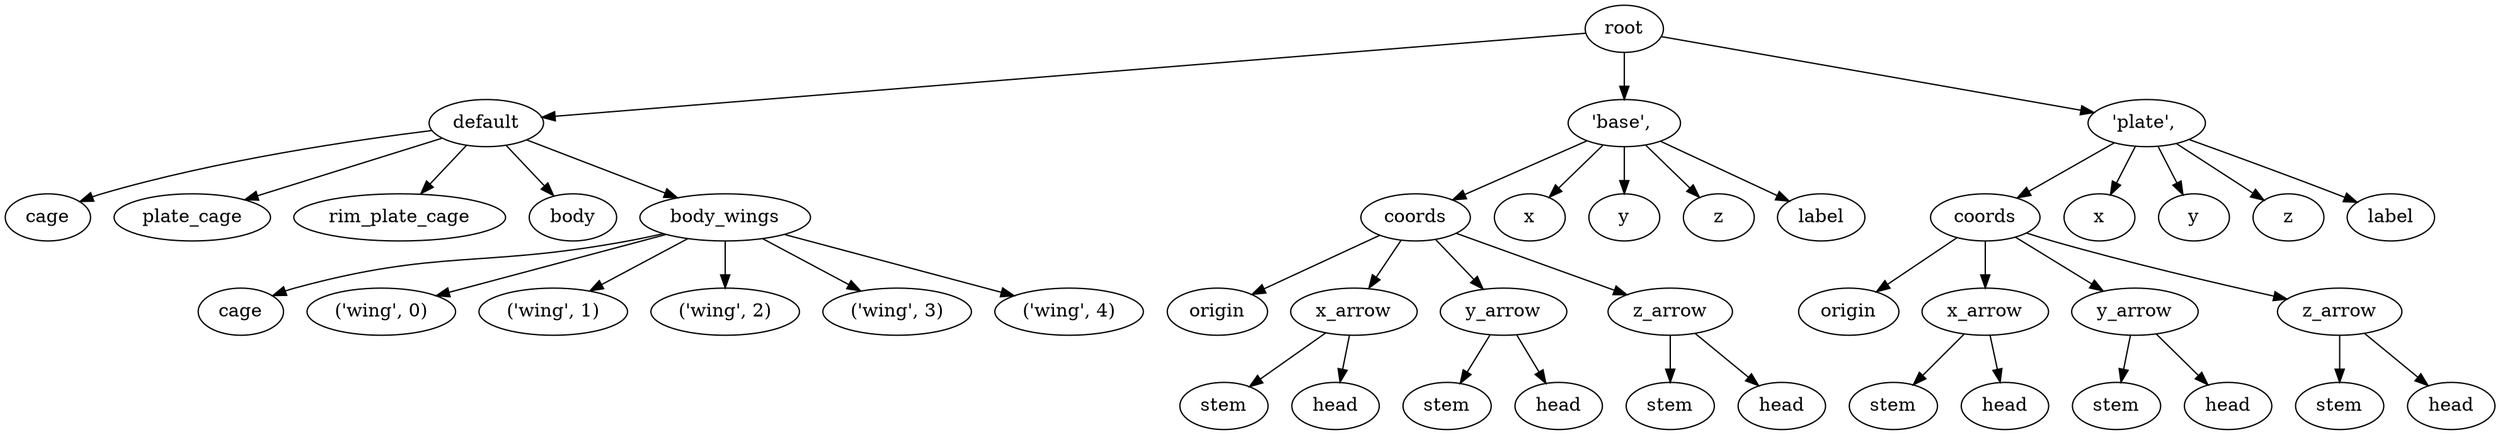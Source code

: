 digraph default {
    root_64 [label="root"];
    default_65 [label="default"];
    cage_66 [label="cage"];
    plate_cage_67 [label="plate_cage"];
    rim_plate_cage_68 [label="rim_plate_cage"];
    body_69 [label="body"];
    body_wings_70 [label="body_wings"];
    cage_71 [label="cage"];
    wing_72 [label="\('wing',\ 0\)"];
    wing_73 [label="\('wing',\ 1\)"];
    wing_74 [label="\('wing',\ 2\)"];
    wing_75 [label="\('wing',\ 3\)"];
    wing_76 [label="\('wing',\ 4\)"];
    77 [label="'base',\ "];
    coords_78 [label="coords"];
    origin_79 [label="origin"];
    x_arrow_80 [label="x_arrow"];
    stem_81 [label="stem"];
    head_82 [label="head"];
    y_arrow_83 [label="y_arrow"];
    stem_84 [label="stem"];
    head_85 [label="head"];
    z_arrow_86 [label="z_arrow"];
    stem_87 [label="stem"];
    head_88 [label="head"];
    x_89 [label="x"];
    y_90 [label="y"];
    z_91 [label="z"];
    label_92 [label="label"];
    93 [label="'plate',\ "];
    coords_94 [label="coords"];
    origin_95 [label="origin"];
    x_arrow_96 [label="x_arrow"];
    stem_97 [label="stem"];
    head_98 [label="head"];
    y_arrow_99 [label="y_arrow"];
    stem_100 [label="stem"];
    head_101 [label="head"];
    z_arrow_102 [label="z_arrow"];
    stem_103 [label="stem"];
    head_104 [label="head"];
    x_105 [label="x"];
    y_106 [label="y"];
    z_107 [label="z"];
    label_108 [label="label"];
    root_64 -> default_65;
    default_65 -> cage_66;
    default_65 -> plate_cage_67;
    default_65 -> rim_plate_cage_68;
    default_65 -> body_69;
    default_65 -> body_wings_70;
    body_wings_70 -> cage_71;
    body_wings_70 -> wing_72;
    body_wings_70 -> wing_73;
    body_wings_70 -> wing_74;
    body_wings_70 -> wing_75;
    body_wings_70 -> wing_76;
    root_64 -> 77;
    77 -> coords_78;
    coords_78 -> origin_79;
    coords_78 -> x_arrow_80;
    x_arrow_80 -> stem_81;
    x_arrow_80 -> head_82;
    coords_78 -> y_arrow_83;
    y_arrow_83 -> stem_84;
    y_arrow_83 -> head_85;
    coords_78 -> z_arrow_86;
    z_arrow_86 -> stem_87;
    z_arrow_86 -> head_88;
    77 -> x_89;
    77 -> y_90;
    77 -> z_91;
    77 -> label_92;
    root_64 -> 93;
    93 -> coords_94;
    coords_94 -> origin_95;
    coords_94 -> x_arrow_96;
    x_arrow_96 -> stem_97;
    x_arrow_96 -> head_98;
    coords_94 -> y_arrow_99;
    y_arrow_99 -> stem_100;
    y_arrow_99 -> head_101;
    coords_94 -> z_arrow_102;
    z_arrow_102 -> stem_103;
    z_arrow_102 -> head_104;
    93 -> x_105;
    93 -> y_106;
    93 -> z_107;
    93 -> label_108;
}
